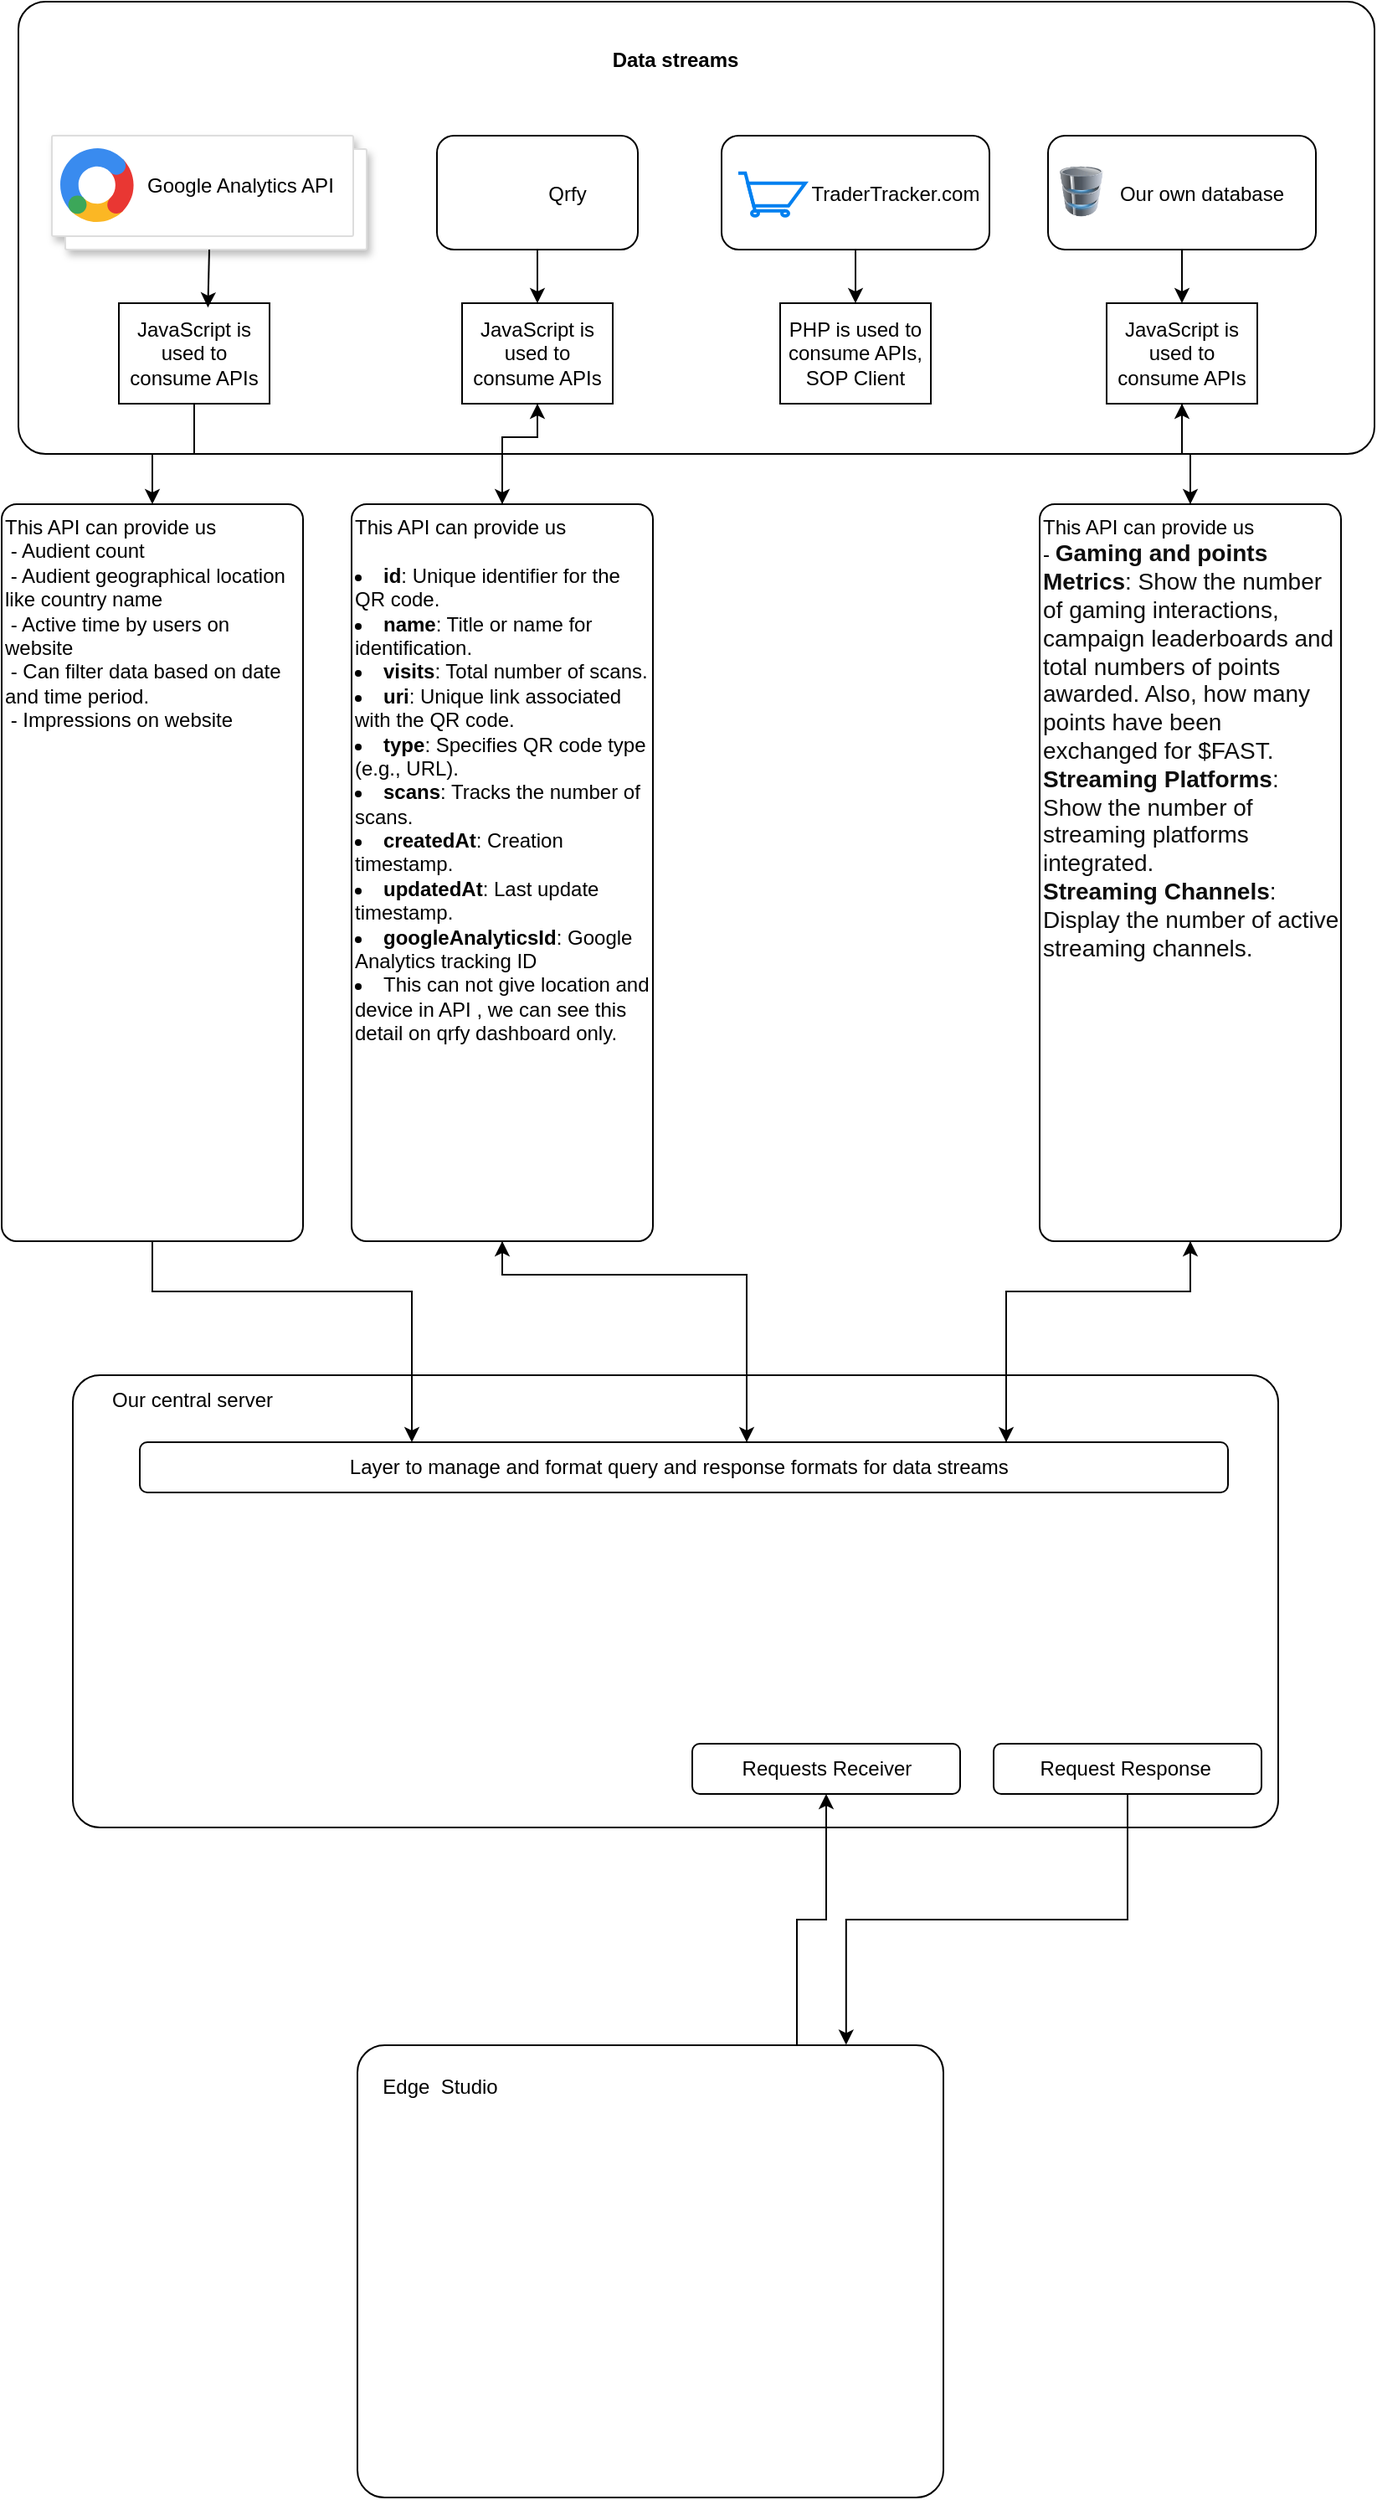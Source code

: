 <mxfile version="24.7.7" pages="2">
  <diagram name="Data-streams" id="vdqN5m6ySMCwHAxwxoht">
    <mxGraphModel dx="1313" dy="696" grid="1" gridSize="10" guides="1" tooltips="1" connect="1" arrows="1" fold="1" page="1" pageScale="1" pageWidth="850" pageHeight="1100" math="0" shadow="0">
      <root>
        <mxCell id="0" />
        <mxCell id="1" parent="0" />
        <mxCell id="qlQNnC0HPWKh5QGIeAxc-1" value="" style="rounded=1;whiteSpace=wrap;html=1;fillColor=none;arcSize=6;" vertex="1" parent="1">
          <mxGeometry x="20" y="40" width="810" height="270" as="geometry" />
        </mxCell>
        <mxCell id="qlQNnC0HPWKh5QGIeAxc-2" value="&lt;b&gt;Data streams&lt;/b&gt;" style="text;html=1;align=center;verticalAlign=middle;whiteSpace=wrap;rounded=0;" vertex="1" parent="1">
          <mxGeometry x="360" y="60" width="105" height="30" as="geometry" />
        </mxCell>
        <mxCell id="qlQNnC0HPWKh5QGIeAxc-3" value="" style="shape=mxgraph.gcp2.doubleRect;strokeColor=#dddddd;shadow=1;strokeWidth=1;" vertex="1" parent="1">
          <mxGeometry x="40" y="120" width="188" height="68" as="geometry" />
        </mxCell>
        <mxCell id="qlQNnC0HPWKh5QGIeAxc-4" value="&lt;font color=&quot;#000000&quot;&gt;Google Analytics API&lt;/font&gt;" style="sketch=0;dashed=0;connectable=0;html=1;fillColor=#5184F3;strokeColor=none;shape=mxgraph.gcp2.google_analytics_360;part=1;labelPosition=right;verticalLabelPosition=middle;align=left;verticalAlign=middle;spacingLeft=5;fontColor=#999999;fontSize=12;" vertex="1" parent="qlQNnC0HPWKh5QGIeAxc-3">
          <mxGeometry width="45" height="44.1" relative="1" as="geometry">
            <mxPoint x="5" y="7.45" as="offset" />
          </mxGeometry>
        </mxCell>
        <mxCell id="qlQNnC0HPWKh5QGIeAxc-8" value="" style="group" vertex="1" connectable="0" parent="1">
          <mxGeometry x="270" y="120" width="120" height="68" as="geometry" />
        </mxCell>
        <mxCell id="qlQNnC0HPWKh5QGIeAxc-6" value="" style="rounded=1;whiteSpace=wrap;html=1;" vertex="1" parent="qlQNnC0HPWKh5QGIeAxc-8">
          <mxGeometry width="120" height="68" as="geometry" />
        </mxCell>
        <mxCell id="qlQNnC0HPWKh5QGIeAxc-5" value="" style="shape=image;html=1;verticalAlign=top;verticalLabelPosition=bottom;labelBackgroundColor=#ffffff;imageAspect=0;aspect=fixed;image=https://cdn2.iconfinder.com/data/icons/mobile-and-internet-business/285/qr_code-128.png" vertex="1" parent="qlQNnC0HPWKh5QGIeAxc-8">
          <mxGeometry x="10" y="18.133" width="38" height="38" as="geometry" />
        </mxCell>
        <mxCell id="qlQNnC0HPWKh5QGIeAxc-7" value="Qrfy" style="text;html=1;align=center;verticalAlign=middle;whiteSpace=wrap;rounded=0;" vertex="1" parent="qlQNnC0HPWKh5QGIeAxc-8">
          <mxGeometry x="48" y="18.133" width="60" height="34" as="geometry" />
        </mxCell>
        <mxCell id="qlQNnC0HPWKh5QGIeAxc-10" value="" style="group" vertex="1" connectable="0" parent="1">
          <mxGeometry x="440" y="120" width="160" height="68" as="geometry" />
        </mxCell>
        <mxCell id="qlQNnC0HPWKh5QGIeAxc-11" value="" style="rounded=1;whiteSpace=wrap;html=1;" vertex="1" parent="qlQNnC0HPWKh5QGIeAxc-10">
          <mxGeometry width="160" height="68" as="geometry" />
        </mxCell>
        <mxCell id="qlQNnC0HPWKh5QGIeAxc-13" value="TraderTracker.com" style="text;html=1;align=center;verticalAlign=middle;whiteSpace=wrap;rounded=0;" vertex="1" parent="qlQNnC0HPWKh5QGIeAxc-10">
          <mxGeometry x="64" y="18.133" width="80" height="34" as="geometry" />
        </mxCell>
        <mxCell id="qlQNnC0HPWKh5QGIeAxc-14" value="" style="html=1;verticalLabelPosition=bottom;align=center;labelBackgroundColor=#ffffff;verticalAlign=top;strokeWidth=2;strokeColor=#0080F0;shadow=0;dashed=0;shape=mxgraph.ios7.icons.shopping_cart;" vertex="1" parent="qlQNnC0HPWKh5QGIeAxc-10">
          <mxGeometry x="10" y="22.38" width="40" height="25.5" as="geometry" />
        </mxCell>
        <mxCell id="qlQNnC0HPWKh5QGIeAxc-15" value="" style="group" vertex="1" connectable="0" parent="1">
          <mxGeometry x="635" y="120" width="160" height="68" as="geometry" />
        </mxCell>
        <mxCell id="qlQNnC0HPWKh5QGIeAxc-16" value="" style="rounded=1;whiteSpace=wrap;html=1;" vertex="1" parent="qlQNnC0HPWKh5QGIeAxc-15">
          <mxGeometry width="160" height="68" as="geometry" />
        </mxCell>
        <mxCell id="qlQNnC0HPWKh5QGIeAxc-17" value="Our own database" style="text;html=1;align=center;verticalAlign=middle;whiteSpace=wrap;rounded=0;" vertex="1" parent="qlQNnC0HPWKh5QGIeAxc-15">
          <mxGeometry x="40" y="18.13" width="104" height="34" as="geometry" />
        </mxCell>
        <mxCell id="qlQNnC0HPWKh5QGIeAxc-20" value="" style="image;html=1;image=img/lib/clip_art/computers/Database_128x128.png" vertex="1" parent="qlQNnC0HPWKh5QGIeAxc-15">
          <mxGeometry y="18.13" width="40" height="30" as="geometry" />
        </mxCell>
        <mxCell id="qlQNnC0HPWKh5QGIeAxc-47" style="edgeStyle=orthogonalEdgeStyle;rounded=0;orthogonalLoop=1;jettySize=auto;html=1;exitX=0.5;exitY=1;exitDx=0;exitDy=0;" edge="1" parent="1" source="qlQNnC0HPWKh5QGIeAxc-21" target="qlQNnC0HPWKh5QGIeAxc-46">
          <mxGeometry relative="1" as="geometry" />
        </mxCell>
        <mxCell id="qlQNnC0HPWKh5QGIeAxc-21" value="JavaScript is used to consume APIs" style="rounded=0;whiteSpace=wrap;html=1;fillColor=none;" vertex="1" parent="1">
          <mxGeometry x="80" y="220" width="90" height="60" as="geometry" />
        </mxCell>
        <mxCell id="qlQNnC0HPWKh5QGIeAxc-51" style="edgeStyle=orthogonalEdgeStyle;rounded=0;orthogonalLoop=1;jettySize=auto;html=1;exitX=0.5;exitY=1;exitDx=0;exitDy=0;entryX=0.5;entryY=0;entryDx=0;entryDy=0;" edge="1" parent="1" source="qlQNnC0HPWKh5QGIeAxc-22" target="qlQNnC0HPWKh5QGIeAxc-49">
          <mxGeometry relative="1" as="geometry">
            <Array as="points">
              <mxPoint x="330" y="300" />
              <mxPoint x="309" y="300" />
            </Array>
          </mxGeometry>
        </mxCell>
        <mxCell id="qlQNnC0HPWKh5QGIeAxc-22" value="JavaScript is used to consume APIs" style="rounded=0;whiteSpace=wrap;html=1;fillColor=none;" vertex="1" parent="1">
          <mxGeometry x="285" y="220" width="90" height="60" as="geometry" />
        </mxCell>
        <mxCell id="qlQNnC0HPWKh5QGIeAxc-62" style="edgeStyle=orthogonalEdgeStyle;rounded=0;orthogonalLoop=1;jettySize=auto;html=1;exitX=0.5;exitY=1;exitDx=0;exitDy=0;entryX=0.5;entryY=0;entryDx=0;entryDy=0;" edge="1" parent="1" source="qlQNnC0HPWKh5QGIeAxc-23" target="qlQNnC0HPWKh5QGIeAxc-55">
          <mxGeometry relative="1" as="geometry" />
        </mxCell>
        <mxCell id="qlQNnC0HPWKh5QGIeAxc-23" value="JavaScript is used to consume APIs" style="rounded=0;whiteSpace=wrap;html=1;fillColor=none;" vertex="1" parent="1">
          <mxGeometry x="670" y="220" width="90" height="60" as="geometry" />
        </mxCell>
        <mxCell id="qlQNnC0HPWKh5QGIeAxc-24" style="edgeStyle=orthogonalEdgeStyle;rounded=0;orthogonalLoop=1;jettySize=auto;html=1;exitX=0.5;exitY=1;exitDx=0;exitDy=0;entryX=0.591;entryY=0.043;entryDx=0;entryDy=0;entryPerimeter=0;" edge="1" parent="1" source="qlQNnC0HPWKh5QGIeAxc-3" target="qlQNnC0HPWKh5QGIeAxc-21">
          <mxGeometry relative="1" as="geometry" />
        </mxCell>
        <mxCell id="qlQNnC0HPWKh5QGIeAxc-25" style="edgeStyle=orthogonalEdgeStyle;rounded=0;orthogonalLoop=1;jettySize=auto;html=1;exitX=0.5;exitY=1;exitDx=0;exitDy=0;entryX=0.5;entryY=0;entryDx=0;entryDy=0;" edge="1" parent="1" source="qlQNnC0HPWKh5QGIeAxc-6" target="qlQNnC0HPWKh5QGIeAxc-22">
          <mxGeometry relative="1" as="geometry" />
        </mxCell>
        <mxCell id="qlQNnC0HPWKh5QGIeAxc-26" style="edgeStyle=orthogonalEdgeStyle;rounded=0;orthogonalLoop=1;jettySize=auto;html=1;exitX=0.5;exitY=1;exitDx=0;exitDy=0;entryX=0.5;entryY=0;entryDx=0;entryDy=0;" edge="1" parent="1" source="qlQNnC0HPWKh5QGIeAxc-16" target="qlQNnC0HPWKh5QGIeAxc-23">
          <mxGeometry relative="1" as="geometry" />
        </mxCell>
        <mxCell id="qlQNnC0HPWKh5QGIeAxc-27" value="PHP is used to consume APIs, SOP Client" style="rounded=0;whiteSpace=wrap;html=1;fillColor=none;" vertex="1" parent="1">
          <mxGeometry x="475" y="220" width="90" height="60" as="geometry" />
        </mxCell>
        <mxCell id="qlQNnC0HPWKh5QGIeAxc-28" style="edgeStyle=orthogonalEdgeStyle;rounded=0;orthogonalLoop=1;jettySize=auto;html=1;exitX=0.5;exitY=1;exitDx=0;exitDy=0;entryX=0.5;entryY=0;entryDx=0;entryDy=0;" edge="1" parent="1" source="qlQNnC0HPWKh5QGIeAxc-11" target="qlQNnC0HPWKh5QGIeAxc-27">
          <mxGeometry relative="1" as="geometry" />
        </mxCell>
        <mxCell id="qlQNnC0HPWKh5QGIeAxc-29" value="" style="rounded=1;whiteSpace=wrap;html=1;fillColor=none;arcSize=6;" vertex="1" parent="1">
          <mxGeometry x="52.5" y="860" width="720" height="270" as="geometry" />
        </mxCell>
        <mxCell id="qlQNnC0HPWKh5QGIeAxc-30" value="Our central server" style="text;html=1;align=center;verticalAlign=middle;whiteSpace=wrap;rounded=0;" vertex="1" parent="1">
          <mxGeometry x="62.5" y="860" width="122" height="30" as="geometry" />
        </mxCell>
        <mxCell id="qlQNnC0HPWKh5QGIeAxc-44" style="edgeStyle=orthogonalEdgeStyle;rounded=0;orthogonalLoop=1;jettySize=auto;html=1;exitX=0.75;exitY=0;exitDx=0;exitDy=0;entryX=0.5;entryY=1;entryDx=0;entryDy=0;" edge="1" parent="1" source="qlQNnC0HPWKh5QGIeAxc-31" target="qlQNnC0HPWKh5QGIeAxc-35">
          <mxGeometry relative="1" as="geometry" />
        </mxCell>
        <mxCell id="qlQNnC0HPWKh5QGIeAxc-31" value="" style="rounded=1;whiteSpace=wrap;html=1;fillColor=none;arcSize=6;" vertex="1" parent="1">
          <mxGeometry x="222.5" y="1260" width="350" height="270" as="geometry" />
        </mxCell>
        <mxCell id="qlQNnC0HPWKh5QGIeAxc-32" value="Edge&amp;nbsp; Studio" style="text;html=1;align=center;verticalAlign=middle;whiteSpace=wrap;rounded=0;" vertex="1" parent="1">
          <mxGeometry x="210.5" y="1270" width="122" height="30" as="geometry" />
        </mxCell>
        <mxCell id="qlQNnC0HPWKh5QGIeAxc-53" style="edgeStyle=orthogonalEdgeStyle;rounded=0;orthogonalLoop=1;jettySize=auto;html=1;exitX=0.5;exitY=0;exitDx=0;exitDy=0;entryX=0.5;entryY=1;entryDx=0;entryDy=0;" edge="1" parent="1" source="qlQNnC0HPWKh5QGIeAxc-33" target="qlQNnC0HPWKh5QGIeAxc-49">
          <mxGeometry relative="1" as="geometry">
            <Array as="points">
              <mxPoint x="455" y="900" />
              <mxPoint x="455" y="800" />
              <mxPoint x="309" y="800" />
            </Array>
          </mxGeometry>
        </mxCell>
        <mxCell id="qlQNnC0HPWKh5QGIeAxc-58" style="edgeStyle=orthogonalEdgeStyle;rounded=0;orthogonalLoop=1;jettySize=auto;html=1;exitX=0.75;exitY=0;exitDx=0;exitDy=0;entryX=0.5;entryY=1;entryDx=0;entryDy=0;" edge="1" parent="1" source="qlQNnC0HPWKh5QGIeAxc-33" target="qlQNnC0HPWKh5QGIeAxc-55">
          <mxGeometry relative="1" as="geometry">
            <Array as="points">
              <mxPoint x="610" y="900" />
              <mxPoint x="610" y="810" />
              <mxPoint x="720" y="810" />
            </Array>
          </mxGeometry>
        </mxCell>
        <mxCell id="qlQNnC0HPWKh5QGIeAxc-33" value="Layer to manage and format query and response formats for data streams&amp;nbsp;&amp;nbsp;" style="rounded=1;whiteSpace=wrap;html=1;" vertex="1" parent="1">
          <mxGeometry x="92.5" y="900" width="650" height="30" as="geometry" />
        </mxCell>
        <mxCell id="qlQNnC0HPWKh5QGIeAxc-35" value="Requests Receiver" style="rounded=1;whiteSpace=wrap;html=1;" vertex="1" parent="1">
          <mxGeometry x="422.5" y="1080" width="160" height="30" as="geometry" />
        </mxCell>
        <mxCell id="qlQNnC0HPWKh5QGIeAxc-36" value="Request Response&amp;nbsp;" style="rounded=1;whiteSpace=wrap;html=1;" vertex="1" parent="1">
          <mxGeometry x="602.5" y="1080" width="160" height="30" as="geometry" />
        </mxCell>
        <mxCell id="qlQNnC0HPWKh5QGIeAxc-45" style="edgeStyle=orthogonalEdgeStyle;rounded=0;orthogonalLoop=1;jettySize=auto;html=1;exitX=0.5;exitY=1;exitDx=0;exitDy=0;entryX=0.834;entryY=-0.001;entryDx=0;entryDy=0;entryPerimeter=0;" edge="1" parent="1" source="qlQNnC0HPWKh5QGIeAxc-36" target="qlQNnC0HPWKh5QGIeAxc-31">
          <mxGeometry relative="1" as="geometry" />
        </mxCell>
        <mxCell id="qlQNnC0HPWKh5QGIeAxc-48" style="edgeStyle=orthogonalEdgeStyle;rounded=0;orthogonalLoop=1;jettySize=auto;html=1;exitX=0.5;exitY=1;exitDx=0;exitDy=0;entryX=0.25;entryY=0;entryDx=0;entryDy=0;" edge="1" parent="1" source="qlQNnC0HPWKh5QGIeAxc-46" target="qlQNnC0HPWKh5QGIeAxc-33">
          <mxGeometry relative="1" as="geometry">
            <Array as="points">
              <mxPoint x="100" y="810" />
              <mxPoint x="255" y="810" />
            </Array>
          </mxGeometry>
        </mxCell>
        <mxCell id="qlQNnC0HPWKh5QGIeAxc-46" value="This API can provide us&lt;div&gt;&amp;nbsp;- Audient count&lt;/div&gt;&lt;div&gt;&amp;nbsp;- Audient geographical location like country name&lt;/div&gt;&lt;div&gt;&amp;nbsp;- Active time by users on website&lt;/div&gt;&lt;div&gt;&lt;span style=&quot;background-color: initial;&quot;&gt;&amp;nbsp;- Can filter data based on date and time period.&lt;/span&gt;&lt;/div&gt;&lt;div&gt;&lt;span style=&quot;background-color: initial;&quot;&gt;&amp;nbsp;- Impressions on website&amp;nbsp;&amp;nbsp;&lt;/span&gt;&lt;/div&gt;" style="rounded=1;whiteSpace=wrap;html=1;arcSize=5;fillColor=none;align=left;verticalAlign=top;" vertex="1" parent="1">
          <mxGeometry x="10" y="340" width="180" height="440" as="geometry" />
        </mxCell>
        <mxCell id="qlQNnC0HPWKh5QGIeAxc-50" style="edgeStyle=orthogonalEdgeStyle;rounded=0;orthogonalLoop=1;jettySize=auto;html=1;exitX=0.5;exitY=1;exitDx=0;exitDy=0;" edge="1" parent="1" source="qlQNnC0HPWKh5QGIeAxc-49" target="qlQNnC0HPWKh5QGIeAxc-33">
          <mxGeometry relative="1" as="geometry">
            <Array as="points">
              <mxPoint x="309" y="800" />
              <mxPoint x="455" y="800" />
            </Array>
          </mxGeometry>
        </mxCell>
        <mxCell id="qlQNnC0HPWKh5QGIeAxc-54" style="edgeStyle=orthogonalEdgeStyle;rounded=0;orthogonalLoop=1;jettySize=auto;html=1;exitX=0.5;exitY=0;exitDx=0;exitDy=0;entryX=0.5;entryY=1;entryDx=0;entryDy=0;" edge="1" parent="1" source="qlQNnC0HPWKh5QGIeAxc-49" target="qlQNnC0HPWKh5QGIeAxc-22">
          <mxGeometry relative="1" as="geometry">
            <Array as="points">
              <mxPoint x="309" y="300" />
              <mxPoint x="330" y="300" />
            </Array>
          </mxGeometry>
        </mxCell>
        <mxCell id="qlQNnC0HPWKh5QGIeAxc-49" value="This API can provide us&lt;div&gt;&amp;nbsp;&lt;/div&gt;&lt;li&gt;&lt;strong&gt;id&lt;/strong&gt;: Unique identifier for the QR code.&lt;/li&gt;&lt;li&gt;&lt;strong&gt;name&lt;/strong&gt;: Title or name for identification.&lt;/li&gt;&lt;li&gt;&lt;strong&gt;visits&lt;/strong&gt;: Total number of scans.&lt;/li&gt;&lt;li&gt;&lt;strong&gt;uri&lt;/strong&gt;: Unique link associated with the QR code.&lt;/li&gt;&lt;li&gt;&lt;strong&gt;type&lt;/strong&gt;: Specifies QR code type (e.g., URL).&lt;/li&gt;&lt;li&gt;&lt;strong&gt;scans&lt;/strong&gt;: Tracks the number of scans.&lt;/li&gt;&lt;li&gt;&lt;strong&gt;createdAt&lt;/strong&gt;: Creation timestamp.&lt;/li&gt;&lt;li&gt;&lt;strong&gt;updatedAt&lt;/strong&gt;: Last update timestamp.&lt;/li&gt;&lt;li&gt;&lt;strong&gt;googleAnalyticsId&lt;/strong&gt;: Google Analytics tracking ID&lt;/li&gt;&lt;li&gt;This can not give location and device in API , we can see this detail on qrfy dashboard only.&lt;/li&gt;" style="rounded=1;whiteSpace=wrap;html=1;arcSize=5;fillColor=none;align=left;verticalAlign=top;" vertex="1" parent="1">
          <mxGeometry x="219" y="340" width="180" height="440" as="geometry" />
        </mxCell>
        <mxCell id="qlQNnC0HPWKh5QGIeAxc-59" style="edgeStyle=orthogonalEdgeStyle;rounded=0;orthogonalLoop=1;jettySize=auto;html=1;exitX=0.5;exitY=1;exitDx=0;exitDy=0;" edge="1" parent="1" source="qlQNnC0HPWKh5QGIeAxc-55" target="qlQNnC0HPWKh5QGIeAxc-33">
          <mxGeometry relative="1" as="geometry">
            <mxPoint x="610" y="860" as="targetPoint" />
            <Array as="points">
              <mxPoint x="720" y="810" />
              <mxPoint x="610" y="810" />
            </Array>
          </mxGeometry>
        </mxCell>
        <mxCell id="qlQNnC0HPWKh5QGIeAxc-61" style="edgeStyle=orthogonalEdgeStyle;rounded=0;orthogonalLoop=1;jettySize=auto;html=1;exitX=0.5;exitY=0;exitDx=0;exitDy=0;entryX=0.5;entryY=1;entryDx=0;entryDy=0;" edge="1" parent="1" source="qlQNnC0HPWKh5QGIeAxc-55" target="qlQNnC0HPWKh5QGIeAxc-23">
          <mxGeometry relative="1" as="geometry" />
        </mxCell>
        <mxCell id="qlQNnC0HPWKh5QGIeAxc-55" value="&lt;div style=&quot;&quot;&gt;&lt;span style=&quot;background-color: initial;&quot;&gt;This API can provide us&lt;/span&gt;&lt;/div&gt;&lt;div style=&quot;&quot;&gt;-&amp;nbsp;&lt;span style=&quot;background-color: transparent; font-family: Arial, sans-serif; white-space-collapse: preserve; font-size: 10.5pt; color: rgb(14, 14, 14); font-weight: 700; font-variant-numeric: normal; font-variant-east-asian: normal; font-variant-alternates: normal; font-variant-position: normal; vertical-align: baseline;&quot;&gt;Gaming and points  Metrics&lt;/span&gt;&lt;span style=&quot;background-color: transparent; font-family: Arial, sans-serif; white-space-collapse: preserve; font-size: 10.5pt; color: rgb(14, 14, 14); font-variant-numeric: normal; font-variant-east-asian: normal; font-variant-alternates: normal; font-variant-position: normal; vertical-align: baseline;&quot;&gt;: Show the number of gaming interactions, campaign leaderboards and total numbers of points awarded. Also, how many points have been exchanged for $FAST.&lt;/span&gt;&lt;/div&gt;&lt;div&gt;&lt;span style=&quot;background-color: transparent; font-family: Arial, sans-serif; white-space-collapse: preserve; font-size: 10.5pt; color: rgb(14, 14, 14); font-weight: 700; font-variant-numeric: normal; font-variant-east-asian: normal; font-variant-alternates: normal; font-variant-position: normal; vertical-align: baseline;&quot;&gt;Streaming Platforms&lt;/span&gt;&lt;span style=&quot;background-color: transparent; font-family: Arial, sans-serif; white-space-collapse: preserve; font-size: 10.5pt; color: rgb(14, 14, 14); font-variant-numeric: normal; font-variant-east-asian: normal; font-variant-alternates: normal; font-variant-position: normal; vertical-align: baseline;&quot;&gt;: Show the number of streaming platforms integrated.&lt;/span&gt;&lt;/div&gt;&lt;span id=&quot;docs-internal-guid-309f47b6-7fff-090a-63e8-02fa259400b4&quot;&gt;&lt;div style=&quot;&quot;&gt;&lt;span style=&quot;background-color: transparent; white-space-collapse: preserve; font-size: 10.5pt; font-family: Arial, sans-serif; color: rgb(14, 14, 14); font-weight: 700; font-variant-numeric: normal; font-variant-east-asian: normal; font-variant-alternates: normal; font-variant-position: normal; vertical-align: baseline;&quot;&gt;Streaming Channels&lt;/span&gt;&lt;span style=&quot;background-color: transparent; white-space-collapse: preserve; font-size: 10.5pt; font-family: Arial, sans-serif; color: rgb(14, 14, 14); font-variant-numeric: normal; font-variant-east-asian: normal; font-variant-alternates: normal; font-variant-position: normal; vertical-align: baseline;&quot;&gt;: Display the number of active streaming channels.&lt;/span&gt;&lt;/div&gt;&lt;/span&gt;" style="rounded=1;whiteSpace=wrap;html=1;arcSize=5;fillColor=none;align=left;verticalAlign=top;" vertex="1" parent="1">
          <mxGeometry x="630" y="340" width="180" height="440" as="geometry" />
        </mxCell>
      </root>
    </mxGraphModel>
  </diagram>
  <diagram id="brlHRHBzlnBouM1mN9W9" name="data-relations">
    <mxGraphModel dx="2284" dy="892" grid="1" gridSize="10" guides="1" tooltips="1" connect="1" arrows="1" fold="1" page="1" pageScale="1" pageWidth="850" pageHeight="1100" math="0" shadow="0">
      <root>
        <mxCell id="0" />
        <mxCell id="1" parent="0" />
        <mxCell id="KjMxd2cmTo-GW_gGAzt3-43" value="" style="rounded=0;whiteSpace=wrap;html=1;fillColor=none;" parent="1" vertex="1">
          <mxGeometry x="-210" y="20" width="1020" height="490" as="geometry" />
        </mxCell>
        <mxCell id="KjMxd2cmTo-GW_gGAzt3-1" value="stream_match_vendors" style="shape=table;startSize=20;container=1;collapsible=1;childLayout=tableLayout;fixedRows=1;rowLines=0;fontStyle=1;align=center;resizeLast=1;html=1;" parent="1" vertex="1">
          <mxGeometry x="170" y="310" width="190" height="170" as="geometry" />
        </mxCell>
        <mxCell id="KjMxd2cmTo-GW_gGAzt3-2" value="" style="shape=tableRow;horizontal=0;startSize=0;swimlaneHead=0;swimlaneBody=0;fillColor=none;collapsible=0;dropTarget=0;points=[[0,0.5],[1,0.5]];portConstraint=eastwest;top=0;left=0;right=0;bottom=1;" parent="KjMxd2cmTo-GW_gGAzt3-1" vertex="1">
          <mxGeometry y="20" width="190" height="30" as="geometry" />
        </mxCell>
        <mxCell id="KjMxd2cmTo-GW_gGAzt3-3" value="PK" style="shape=partialRectangle;connectable=0;fillColor=none;top=0;left=0;bottom=0;right=0;fontStyle=1;overflow=hidden;whiteSpace=wrap;html=1;" parent="KjMxd2cmTo-GW_gGAzt3-2" vertex="1">
          <mxGeometry width="30" height="30" as="geometry">
            <mxRectangle width="30" height="30" as="alternateBounds" />
          </mxGeometry>
        </mxCell>
        <mxCell id="KjMxd2cmTo-GW_gGAzt3-4" value="id" style="shape=partialRectangle;connectable=0;fillColor=none;top=0;left=0;bottom=0;right=0;align=left;spacingLeft=6;fontStyle=5;overflow=hidden;whiteSpace=wrap;html=1;" parent="KjMxd2cmTo-GW_gGAzt3-2" vertex="1">
          <mxGeometry x="30" width="160" height="30" as="geometry">
            <mxRectangle width="160" height="30" as="alternateBounds" />
          </mxGeometry>
        </mxCell>
        <mxCell id="KjMxd2cmTo-GW_gGAzt3-5" value="" style="shape=tableRow;horizontal=0;startSize=0;swimlaneHead=0;swimlaneBody=0;fillColor=none;collapsible=0;dropTarget=0;points=[[0,0.5],[1,0.5]];portConstraint=eastwest;top=0;left=0;right=0;bottom=0;" parent="KjMxd2cmTo-GW_gGAzt3-1" vertex="1">
          <mxGeometry y="50" width="190" height="30" as="geometry" />
        </mxCell>
        <mxCell id="KjMxd2cmTo-GW_gGAzt3-6" value="" style="shape=partialRectangle;connectable=0;fillColor=none;top=0;left=0;bottom=0;right=0;editable=1;overflow=hidden;whiteSpace=wrap;html=1;" parent="KjMxd2cmTo-GW_gGAzt3-5" vertex="1">
          <mxGeometry width="30" height="30" as="geometry">
            <mxRectangle width="30" height="30" as="alternateBounds" />
          </mxGeometry>
        </mxCell>
        <mxCell id="KjMxd2cmTo-GW_gGAzt3-7" value="platform" style="shape=partialRectangle;connectable=0;fillColor=none;top=0;left=0;bottom=0;right=0;align=left;spacingLeft=6;overflow=hidden;whiteSpace=wrap;html=1;" parent="KjMxd2cmTo-GW_gGAzt3-5" vertex="1">
          <mxGeometry x="30" width="160" height="30" as="geometry">
            <mxRectangle width="160" height="30" as="alternateBounds" />
          </mxGeometry>
        </mxCell>
        <mxCell id="KjMxd2cmTo-GW_gGAzt3-8" value="" style="shape=tableRow;horizontal=0;startSize=0;swimlaneHead=0;swimlaneBody=0;fillColor=none;collapsible=0;dropTarget=0;points=[[0,0.5],[1,0.5]];portConstraint=eastwest;top=0;left=0;right=0;bottom=0;" parent="KjMxd2cmTo-GW_gGAzt3-1" vertex="1">
          <mxGeometry y="80" width="190" height="30" as="geometry" />
        </mxCell>
        <mxCell id="KjMxd2cmTo-GW_gGAzt3-9" value="" style="shape=partialRectangle;connectable=0;fillColor=none;top=0;left=0;bottom=0;right=0;editable=1;overflow=hidden;whiteSpace=wrap;html=1;" parent="KjMxd2cmTo-GW_gGAzt3-8" vertex="1">
          <mxGeometry width="30" height="30" as="geometry">
            <mxRectangle width="30" height="30" as="alternateBounds" />
          </mxGeometry>
        </mxCell>
        <mxCell id="KjMxd2cmTo-GW_gGAzt3-10" value="name" style="shape=partialRectangle;connectable=0;fillColor=none;top=0;left=0;bottom=0;right=0;align=left;spacingLeft=6;overflow=hidden;whiteSpace=wrap;html=1;" parent="KjMxd2cmTo-GW_gGAzt3-8" vertex="1">
          <mxGeometry x="30" width="160" height="30" as="geometry">
            <mxRectangle width="160" height="30" as="alternateBounds" />
          </mxGeometry>
        </mxCell>
        <mxCell id="KjMxd2cmTo-GW_gGAzt3-11" value="" style="shape=tableRow;horizontal=0;startSize=0;swimlaneHead=0;swimlaneBody=0;fillColor=none;collapsible=0;dropTarget=0;points=[[0,0.5],[1,0.5]];portConstraint=eastwest;top=0;left=0;right=0;bottom=0;" parent="KjMxd2cmTo-GW_gGAzt3-1" vertex="1">
          <mxGeometry y="110" width="190" height="30" as="geometry" />
        </mxCell>
        <mxCell id="KjMxd2cmTo-GW_gGAzt3-12" value="" style="shape=partialRectangle;connectable=0;fillColor=none;top=0;left=0;bottom=0;right=0;editable=1;overflow=hidden;whiteSpace=wrap;html=1;" parent="KjMxd2cmTo-GW_gGAzt3-11" vertex="1">
          <mxGeometry width="30" height="30" as="geometry">
            <mxRectangle width="30" height="30" as="alternateBounds" />
          </mxGeometry>
        </mxCell>
        <mxCell id="KjMxd2cmTo-GW_gGAzt3-13" value="logo" style="shape=partialRectangle;connectable=0;fillColor=none;top=0;left=0;bottom=0;right=0;align=left;spacingLeft=6;overflow=hidden;whiteSpace=wrap;html=1;" parent="KjMxd2cmTo-GW_gGAzt3-11" vertex="1">
          <mxGeometry x="30" width="160" height="30" as="geometry">
            <mxRectangle width="160" height="30" as="alternateBounds" />
          </mxGeometry>
        </mxCell>
        <mxCell id="KjMxd2cmTo-GW_gGAzt3-14" value="stream_match_channel_vendors" style="shape=table;startSize=30;container=1;collapsible=1;childLayout=tableLayout;fixedRows=1;rowLines=0;fontStyle=1;align=center;resizeLast=1;html=1;" parent="1" vertex="1">
          <mxGeometry x="450" y="310" width="240" height="170" as="geometry" />
        </mxCell>
        <mxCell id="KjMxd2cmTo-GW_gGAzt3-15" value="" style="shape=tableRow;horizontal=0;startSize=0;swimlaneHead=0;swimlaneBody=0;fillColor=none;collapsible=0;dropTarget=0;points=[[0,0.5],[1,0.5]];portConstraint=eastwest;top=0;left=0;right=0;bottom=1;" parent="KjMxd2cmTo-GW_gGAzt3-14" vertex="1">
          <mxGeometry y="30" width="240" height="50" as="geometry" />
        </mxCell>
        <mxCell id="KjMxd2cmTo-GW_gGAzt3-16" value="PK" style="shape=partialRectangle;connectable=0;fillColor=none;top=0;left=0;bottom=0;right=0;fontStyle=1;overflow=hidden;whiteSpace=wrap;html=1;" parent="KjMxd2cmTo-GW_gGAzt3-15" vertex="1">
          <mxGeometry width="30" height="50" as="geometry">
            <mxRectangle width="30" height="50" as="alternateBounds" />
          </mxGeometry>
        </mxCell>
        <mxCell id="KjMxd2cmTo-GW_gGAzt3-17" value="channel_id&lt;div&gt;&lt;br&gt;&lt;/div&gt;&lt;div&gt;vendor_id&lt;/div&gt;" style="shape=partialRectangle;connectable=0;fillColor=none;top=0;left=0;bottom=0;right=0;align=left;spacingLeft=6;fontStyle=5;overflow=hidden;whiteSpace=wrap;html=1;" parent="KjMxd2cmTo-GW_gGAzt3-15" vertex="1">
          <mxGeometry x="30" width="210" height="50" as="geometry">
            <mxRectangle width="210" height="50" as="alternateBounds" />
          </mxGeometry>
        </mxCell>
        <mxCell id="KjMxd2cmTo-GW_gGAzt3-18" value="" style="shape=tableRow;horizontal=0;startSize=0;swimlaneHead=0;swimlaneBody=0;fillColor=none;collapsible=0;dropTarget=0;points=[[0,0.5],[1,0.5]];portConstraint=eastwest;top=0;left=0;right=0;bottom=0;" parent="KjMxd2cmTo-GW_gGAzt3-14" vertex="1">
          <mxGeometry y="80" width="240" height="30" as="geometry" />
        </mxCell>
        <mxCell id="KjMxd2cmTo-GW_gGAzt3-19" value="" style="shape=partialRectangle;connectable=0;fillColor=none;top=0;left=0;bottom=0;right=0;editable=1;overflow=hidden;whiteSpace=wrap;html=1;" parent="KjMxd2cmTo-GW_gGAzt3-18" vertex="1">
          <mxGeometry width="30" height="30" as="geometry">
            <mxRectangle width="30" height="30" as="alternateBounds" />
          </mxGeometry>
        </mxCell>
        <mxCell id="KjMxd2cmTo-GW_gGAzt3-20" value="" style="shape=partialRectangle;connectable=0;fillColor=none;top=0;left=0;bottom=0;right=0;align=left;spacingLeft=6;overflow=hidden;whiteSpace=wrap;html=1;" parent="KjMxd2cmTo-GW_gGAzt3-18" vertex="1">
          <mxGeometry x="30" width="210" height="30" as="geometry">
            <mxRectangle width="210" height="30" as="alternateBounds" />
          </mxGeometry>
        </mxCell>
        <mxCell id="KjMxd2cmTo-GW_gGAzt3-21" value="" style="shape=tableRow;horizontal=0;startSize=0;swimlaneHead=0;swimlaneBody=0;fillColor=none;collapsible=0;dropTarget=0;points=[[0,0.5],[1,0.5]];portConstraint=eastwest;top=0;left=0;right=0;bottom=0;" parent="KjMxd2cmTo-GW_gGAzt3-14" vertex="1">
          <mxGeometry y="110" width="240" height="30" as="geometry" />
        </mxCell>
        <mxCell id="KjMxd2cmTo-GW_gGAzt3-22" value="" style="shape=partialRectangle;connectable=0;fillColor=none;top=0;left=0;bottom=0;right=0;editable=1;overflow=hidden;whiteSpace=wrap;html=1;" parent="KjMxd2cmTo-GW_gGAzt3-21" vertex="1">
          <mxGeometry width="30" height="30" as="geometry">
            <mxRectangle width="30" height="30" as="alternateBounds" />
          </mxGeometry>
        </mxCell>
        <mxCell id="KjMxd2cmTo-GW_gGAzt3-23" value="enabled" style="shape=partialRectangle;connectable=0;fillColor=none;top=0;left=0;bottom=0;right=0;align=left;spacingLeft=6;overflow=hidden;whiteSpace=wrap;html=1;" parent="KjMxd2cmTo-GW_gGAzt3-21" vertex="1">
          <mxGeometry x="30" width="210" height="30" as="geometry">
            <mxRectangle width="210" height="30" as="alternateBounds" />
          </mxGeometry>
        </mxCell>
        <mxCell id="KjMxd2cmTo-GW_gGAzt3-24" value="" style="shape=tableRow;horizontal=0;startSize=0;swimlaneHead=0;swimlaneBody=0;fillColor=none;collapsible=0;dropTarget=0;points=[[0,0.5],[1,0.5]];portConstraint=eastwest;top=0;left=0;right=0;bottom=0;" parent="KjMxd2cmTo-GW_gGAzt3-14" vertex="1">
          <mxGeometry y="140" width="240" height="30" as="geometry" />
        </mxCell>
        <mxCell id="KjMxd2cmTo-GW_gGAzt3-25" value="" style="shape=partialRectangle;connectable=0;fillColor=none;top=0;left=0;bottom=0;right=0;editable=1;overflow=hidden;whiteSpace=wrap;html=1;" parent="KjMxd2cmTo-GW_gGAzt3-24" vertex="1">
          <mxGeometry width="30" height="30" as="geometry">
            <mxRectangle width="30" height="30" as="alternateBounds" />
          </mxGeometry>
        </mxCell>
        <mxCell id="KjMxd2cmTo-GW_gGAzt3-26" value="" style="shape=partialRectangle;connectable=0;fillColor=none;top=0;left=0;bottom=0;right=0;align=left;spacingLeft=6;overflow=hidden;whiteSpace=wrap;html=1;" parent="KjMxd2cmTo-GW_gGAzt3-24" vertex="1">
          <mxGeometry x="30" width="210" height="30" as="geometry">
            <mxRectangle width="210" height="30" as="alternateBounds" />
          </mxGeometry>
        </mxCell>
        <mxCell id="KjMxd2cmTo-GW_gGAzt3-28" value="stream_match_vendor_regions" style="shape=table;startSize=30;container=1;collapsible=1;childLayout=tableLayout;fixedRows=1;rowLines=0;fontStyle=1;align=center;resizeLast=1;html=1;" parent="1" vertex="1">
          <mxGeometry x="-170" y="320" width="230" height="170" as="geometry" />
        </mxCell>
        <mxCell id="KjMxd2cmTo-GW_gGAzt3-29" value="" style="shape=tableRow;horizontal=0;startSize=0;swimlaneHead=0;swimlaneBody=0;fillColor=none;collapsible=0;dropTarget=0;points=[[0,0.5],[1,0.5]];portConstraint=eastwest;top=0;left=0;right=0;bottom=1;" parent="KjMxd2cmTo-GW_gGAzt3-28" vertex="1">
          <mxGeometry y="30" width="230" height="50" as="geometry" />
        </mxCell>
        <mxCell id="KjMxd2cmTo-GW_gGAzt3-30" value="PK" style="shape=partialRectangle;connectable=0;fillColor=none;top=0;left=0;bottom=0;right=0;fontStyle=1;overflow=hidden;whiteSpace=wrap;html=1;" parent="KjMxd2cmTo-GW_gGAzt3-29" vertex="1">
          <mxGeometry width="30" height="50" as="geometry">
            <mxRectangle width="30" height="50" as="alternateBounds" />
          </mxGeometry>
        </mxCell>
        <mxCell id="KjMxd2cmTo-GW_gGAzt3-31" value="country_code&lt;div&gt;&lt;br&gt;&lt;/div&gt;&lt;div&gt;vendor_id&lt;/div&gt;" style="shape=partialRectangle;connectable=0;fillColor=none;top=0;left=0;bottom=0;right=0;align=left;spacingLeft=6;fontStyle=5;overflow=hidden;whiteSpace=wrap;html=1;" parent="KjMxd2cmTo-GW_gGAzt3-29" vertex="1">
          <mxGeometry x="30" width="200" height="50" as="geometry">
            <mxRectangle width="200" height="50" as="alternateBounds" />
          </mxGeometry>
        </mxCell>
        <mxCell id="KjMxd2cmTo-GW_gGAzt3-32" value="" style="shape=tableRow;horizontal=0;startSize=0;swimlaneHead=0;swimlaneBody=0;fillColor=none;collapsible=0;dropTarget=0;points=[[0,0.5],[1,0.5]];portConstraint=eastwest;top=0;left=0;right=0;bottom=0;" parent="KjMxd2cmTo-GW_gGAzt3-28" vertex="1">
          <mxGeometry y="80" width="230" height="30" as="geometry" />
        </mxCell>
        <mxCell id="KjMxd2cmTo-GW_gGAzt3-33" value="" style="shape=partialRectangle;connectable=0;fillColor=none;top=0;left=0;bottom=0;right=0;editable=1;overflow=hidden;whiteSpace=wrap;html=1;" parent="KjMxd2cmTo-GW_gGAzt3-32" vertex="1">
          <mxGeometry width="30" height="30" as="geometry">
            <mxRectangle width="30" height="30" as="alternateBounds" />
          </mxGeometry>
        </mxCell>
        <mxCell id="KjMxd2cmTo-GW_gGAzt3-34" value="" style="shape=partialRectangle;connectable=0;fillColor=none;top=0;left=0;bottom=0;right=0;align=left;spacingLeft=6;overflow=hidden;whiteSpace=wrap;html=1;" parent="KjMxd2cmTo-GW_gGAzt3-32" vertex="1">
          <mxGeometry x="30" width="200" height="30" as="geometry">
            <mxRectangle width="200" height="30" as="alternateBounds" />
          </mxGeometry>
        </mxCell>
        <mxCell id="KjMxd2cmTo-GW_gGAzt3-35" value="" style="shape=tableRow;horizontal=0;startSize=0;swimlaneHead=0;swimlaneBody=0;fillColor=none;collapsible=0;dropTarget=0;points=[[0,0.5],[1,0.5]];portConstraint=eastwest;top=0;left=0;right=0;bottom=0;" parent="KjMxd2cmTo-GW_gGAzt3-28" vertex="1">
          <mxGeometry y="110" width="230" height="30" as="geometry" />
        </mxCell>
        <mxCell id="KjMxd2cmTo-GW_gGAzt3-36" value="" style="shape=partialRectangle;connectable=0;fillColor=none;top=0;left=0;bottom=0;right=0;editable=1;overflow=hidden;whiteSpace=wrap;html=1;" parent="KjMxd2cmTo-GW_gGAzt3-35" vertex="1">
          <mxGeometry width="30" height="30" as="geometry">
            <mxRectangle width="30" height="30" as="alternateBounds" />
          </mxGeometry>
        </mxCell>
        <mxCell id="KjMxd2cmTo-GW_gGAzt3-37" value="enabled" style="shape=partialRectangle;connectable=0;fillColor=none;top=0;left=0;bottom=0;right=0;align=left;spacingLeft=6;overflow=hidden;whiteSpace=wrap;html=1;" parent="KjMxd2cmTo-GW_gGAzt3-35" vertex="1">
          <mxGeometry x="30" width="200" height="30" as="geometry">
            <mxRectangle width="200" height="30" as="alternateBounds" />
          </mxGeometry>
        </mxCell>
        <mxCell id="KjMxd2cmTo-GW_gGAzt3-38" value="" style="shape=tableRow;horizontal=0;startSize=0;swimlaneHead=0;swimlaneBody=0;fillColor=none;collapsible=0;dropTarget=0;points=[[0,0.5],[1,0.5]];portConstraint=eastwest;top=0;left=0;right=0;bottom=0;" parent="KjMxd2cmTo-GW_gGAzt3-28" vertex="1">
          <mxGeometry y="140" width="230" height="30" as="geometry" />
        </mxCell>
        <mxCell id="KjMxd2cmTo-GW_gGAzt3-39" value="" style="shape=partialRectangle;connectable=0;fillColor=none;top=0;left=0;bottom=0;right=0;editable=1;overflow=hidden;whiteSpace=wrap;html=1;" parent="KjMxd2cmTo-GW_gGAzt3-38" vertex="1">
          <mxGeometry width="30" height="30" as="geometry">
            <mxRectangle width="30" height="30" as="alternateBounds" />
          </mxGeometry>
        </mxCell>
        <mxCell id="KjMxd2cmTo-GW_gGAzt3-40" value="" style="shape=partialRectangle;connectable=0;fillColor=none;top=0;left=0;bottom=0;right=0;align=left;spacingLeft=6;overflow=hidden;whiteSpace=wrap;html=1;" parent="KjMxd2cmTo-GW_gGAzt3-38" vertex="1">
          <mxGeometry x="30" width="200" height="30" as="geometry">
            <mxRectangle width="200" height="30" as="alternateBounds" />
          </mxGeometry>
        </mxCell>
        <mxCell id="KjMxd2cmTo-GW_gGAzt3-41" style="edgeStyle=orthogonalEdgeStyle;rounded=0;orthogonalLoop=1;jettySize=auto;html=1;exitX=1;exitY=0.5;exitDx=0;exitDy=0;entryX=0;entryY=0.5;entryDx=0;entryDy=0;" parent="1" source="KjMxd2cmTo-GW_gGAzt3-29" target="KjMxd2cmTo-GW_gGAzt3-2" edge="1">
          <mxGeometry relative="1" as="geometry" />
        </mxCell>
        <mxCell id="KjMxd2cmTo-GW_gGAzt3-44" value="- We can get the vendors based on platforms&lt;div&gt;- We can get platforms and their total vendors based on regions&amp;nbsp;&lt;/div&gt;&lt;div&gt;- We can get total channels (with channel details) on which a vendor is enabled.&lt;/div&gt;&lt;div&gt;- We can get list of enabled vendors on a channel.&lt;/div&gt;&lt;div&gt;- We can get list of regions in which a vendor is available&amp;nbsp;&lt;/div&gt;&lt;div&gt;-&amp;nbsp;&lt;/div&gt;" style="text;html=1;align=left;verticalAlign=top;whiteSpace=wrap;rounded=0;" parent="1" vertex="1">
          <mxGeometry x="-190" y="30" width="460" height="260" as="geometry" />
        </mxCell>
        <mxCell id="0wATzBQkdV3s8a3nsTuS-2" style="edgeStyle=orthogonalEdgeStyle;rounded=0;orthogonalLoop=1;jettySize=auto;html=1;exitX=0;exitY=0.5;exitDx=0;exitDy=0;entryX=0;entryY=0.5;entryDx=0;entryDy=0;" edge="1" parent="1" source="KjMxd2cmTo-GW_gGAzt3-15" target="KjMxd2cmTo-GW_gGAzt3-2">
          <mxGeometry relative="1" as="geometry">
            <Array as="points">
              <mxPoint x="405" y="365" />
              <mxPoint x="405" y="270" />
              <mxPoint x="150" y="270" />
              <mxPoint x="150" y="345" />
            </Array>
          </mxGeometry>
        </mxCell>
        <mxCell id="0wATzBQkdV3s8a3nsTuS-3" value="&lt;div style=&quot;&quot;&gt;&lt;font color=&quot;#ff0335&quot;&gt;-We can not specify regions for a channel with current schemas. For example vendor&amp;nbsp; is available in regions A and B and i want to enable this vendor for this channel only in region B, as in current case what ever region is for vendor will be applied to channel&amp;nbsp;&lt;/font&gt;&lt;/div&gt;&lt;div style=&quot;&quot;&gt;&lt;font color=&quot;#ff0335&quot;&gt;- We can not&amp;nbsp;&amp;nbsp;&lt;/font&gt;&lt;/div&gt;" style="text;html=1;align=left;verticalAlign=top;whiteSpace=wrap;rounded=0;" vertex="1" parent="1">
          <mxGeometry x="290" y="30" width="470" height="240" as="geometry" />
        </mxCell>
      </root>
    </mxGraphModel>
  </diagram>
</mxfile>
